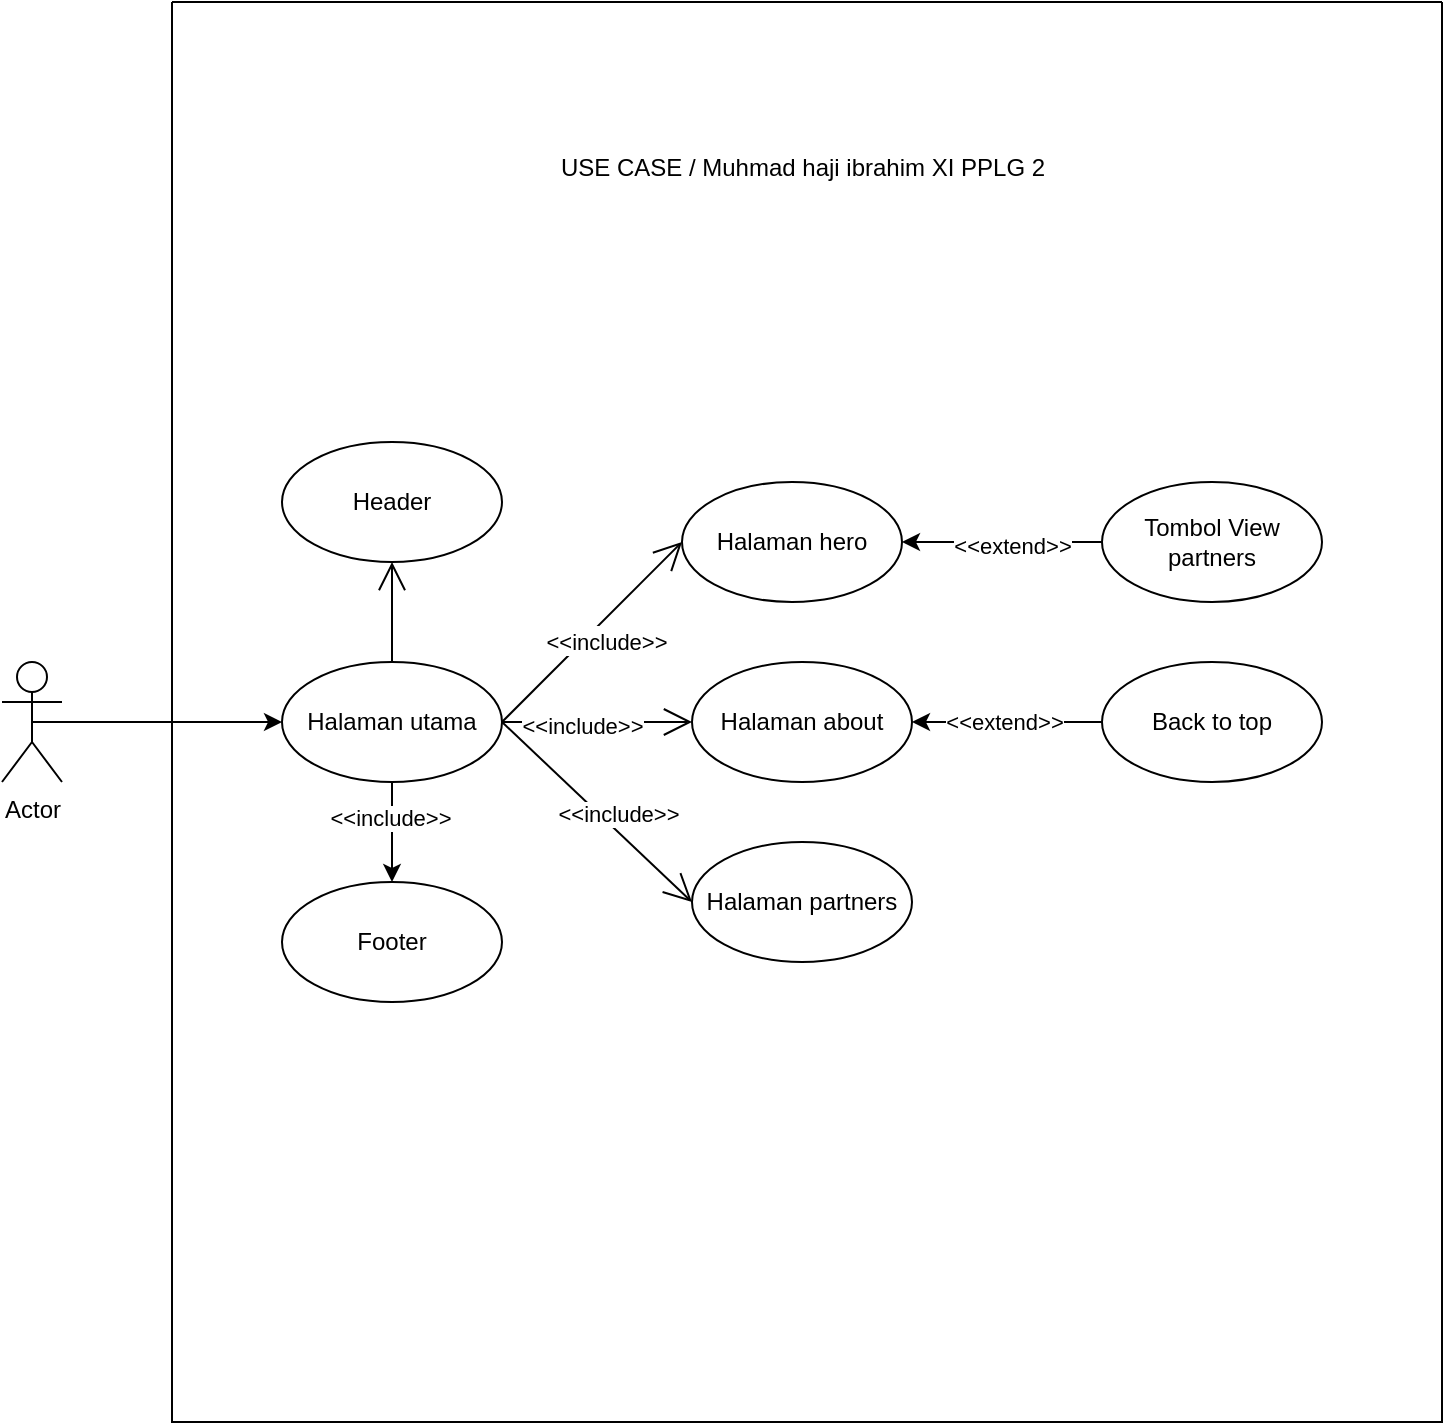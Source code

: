 <mxfile version="24.7.8">
  <diagram id="x3ncZKDRDkHWUwOJUucx" name="Page-1">
    <mxGraphModel dx="1167" dy="1720" grid="1" gridSize="10" guides="1" tooltips="1" connect="1" arrows="1" fold="1" page="1" pageScale="1" pageWidth="850" pageHeight="1100" math="0" shadow="0">
      <root>
        <mxCell id="0" />
        <mxCell id="1" parent="0" />
        <mxCell id="5jR0ldrCE_uANBi2Xd0J-6" style="edgeStyle=orthogonalEdgeStyle;rounded=0;orthogonalLoop=1;jettySize=auto;html=1;exitX=0.5;exitY=0.5;exitDx=0;exitDy=0;exitPerimeter=0;entryX=0;entryY=0.5;entryDx=0;entryDy=0;" edge="1" parent="1" source="FQCfXmEY83gC5m7Gy5QT-9" target="5jR0ldrCE_uANBi2Xd0J-5">
          <mxGeometry relative="1" as="geometry" />
        </mxCell>
        <mxCell id="FQCfXmEY83gC5m7Gy5QT-9" value="Actor" style="shape=umlActor;verticalLabelPosition=bottom;verticalAlign=top;html=1;" parent="1" vertex="1">
          <mxGeometry x="80" y="240" width="30" height="60" as="geometry" />
        </mxCell>
        <mxCell id="5jR0ldrCE_uANBi2Xd0J-4" value="" style="swimlane;startSize=0;" vertex="1" parent="1">
          <mxGeometry x="165" y="-90" width="635" height="710" as="geometry" />
        </mxCell>
        <mxCell id="5jR0ldrCE_uANBi2Xd0J-10" style="edgeStyle=orthogonalEdgeStyle;rounded=0;orthogonalLoop=1;jettySize=auto;html=1;" edge="1" parent="5jR0ldrCE_uANBi2Xd0J-4" source="5jR0ldrCE_uANBi2Xd0J-5" target="5jR0ldrCE_uANBi2Xd0J-9">
          <mxGeometry relative="1" as="geometry" />
        </mxCell>
        <mxCell id="5jR0ldrCE_uANBi2Xd0J-11" value="&amp;lt;&amp;lt;include&amp;gt;&amp;gt;" style="edgeLabel;html=1;align=center;verticalAlign=middle;resizable=0;points=[];" vertex="1" connectable="0" parent="5jR0ldrCE_uANBi2Xd0J-10">
          <mxGeometry x="-0.278" y="-1" relative="1" as="geometry">
            <mxPoint as="offset" />
          </mxGeometry>
        </mxCell>
        <mxCell id="5jR0ldrCE_uANBi2Xd0J-5" value="Halaman utama" style="ellipse;whiteSpace=wrap;html=1;" vertex="1" parent="5jR0ldrCE_uANBi2Xd0J-4">
          <mxGeometry x="55" y="330" width="110" height="60" as="geometry" />
        </mxCell>
        <mxCell id="5jR0ldrCE_uANBi2Xd0J-9" value="Footer" style="ellipse;whiteSpace=wrap;html=1;" vertex="1" parent="5jR0ldrCE_uANBi2Xd0J-4">
          <mxGeometry x="55" y="440" width="110" height="60" as="geometry" />
        </mxCell>
        <mxCell id="5jR0ldrCE_uANBi2Xd0J-13" value="Halaman hero" style="ellipse;whiteSpace=wrap;html=1;" vertex="1" parent="5jR0ldrCE_uANBi2Xd0J-4">
          <mxGeometry x="255" y="240" width="110" height="60" as="geometry" />
        </mxCell>
        <mxCell id="5jR0ldrCE_uANBi2Xd0J-14" value="Halaman about" style="ellipse;whiteSpace=wrap;html=1;" vertex="1" parent="5jR0ldrCE_uANBi2Xd0J-4">
          <mxGeometry x="260" y="330" width="110" height="60" as="geometry" />
        </mxCell>
        <mxCell id="5jR0ldrCE_uANBi2Xd0J-15" value="Halaman partners" style="ellipse;whiteSpace=wrap;html=1;" vertex="1" parent="5jR0ldrCE_uANBi2Xd0J-4">
          <mxGeometry x="260" y="420" width="110" height="60" as="geometry" />
        </mxCell>
        <mxCell id="5jR0ldrCE_uANBi2Xd0J-17" value="" style="endArrow=open;endFill=1;endSize=12;html=1;rounded=0;exitX=1;exitY=0.5;exitDx=0;exitDy=0;entryX=0;entryY=0.5;entryDx=0;entryDy=0;" edge="1" parent="5jR0ldrCE_uANBi2Xd0J-4" source="5jR0ldrCE_uANBi2Xd0J-5" target="5jR0ldrCE_uANBi2Xd0J-13">
          <mxGeometry width="160" relative="1" as="geometry">
            <mxPoint x="170" y="170" as="sourcePoint" />
            <mxPoint x="330" y="170" as="targetPoint" />
          </mxGeometry>
        </mxCell>
        <mxCell id="5jR0ldrCE_uANBi2Xd0J-20" value="Text" style="edgeLabel;html=1;align=center;verticalAlign=middle;resizable=0;points=[];" vertex="1" connectable="0" parent="5jR0ldrCE_uANBi2Xd0J-17">
          <mxGeometry x="-0.006" y="-4" relative="1" as="geometry">
            <mxPoint as="offset" />
          </mxGeometry>
        </mxCell>
        <mxCell id="5jR0ldrCE_uANBi2Xd0J-22" value="&amp;lt;&amp;lt;include&amp;gt;&amp;gt;" style="edgeLabel;html=1;align=center;verticalAlign=middle;resizable=0;points=[];" vertex="1" connectable="0" parent="5jR0ldrCE_uANBi2Xd0J-17">
          <mxGeometry x="0.017" y="-8" relative="1" as="geometry">
            <mxPoint as="offset" />
          </mxGeometry>
        </mxCell>
        <mxCell id="5jR0ldrCE_uANBi2Xd0J-18" value="" style="endArrow=open;endFill=1;endSize=12;html=1;rounded=0;exitX=1;exitY=0.5;exitDx=0;exitDy=0;entryX=0;entryY=0.5;entryDx=0;entryDy=0;" edge="1" parent="5jR0ldrCE_uANBi2Xd0J-4" source="5jR0ldrCE_uANBi2Xd0J-5" target="5jR0ldrCE_uANBi2Xd0J-14">
          <mxGeometry width="160" relative="1" as="geometry">
            <mxPoint x="170" y="170" as="sourcePoint" />
            <mxPoint x="330" y="170" as="targetPoint" />
          </mxGeometry>
        </mxCell>
        <mxCell id="5jR0ldrCE_uANBi2Xd0J-23" value="&amp;lt;&amp;lt;include&amp;gt;&amp;gt;" style="edgeLabel;html=1;align=center;verticalAlign=middle;resizable=0;points=[];" vertex="1" connectable="0" parent="5jR0ldrCE_uANBi2Xd0J-18">
          <mxGeometry x="-0.162" y="-2" relative="1" as="geometry">
            <mxPoint as="offset" />
          </mxGeometry>
        </mxCell>
        <mxCell id="5jR0ldrCE_uANBi2Xd0J-19" value="" style="endArrow=open;endFill=1;endSize=12;html=1;rounded=0;exitX=1;exitY=0.5;exitDx=0;exitDy=0;entryX=0;entryY=0.5;entryDx=0;entryDy=0;" edge="1" parent="5jR0ldrCE_uANBi2Xd0J-4" source="5jR0ldrCE_uANBi2Xd0J-5" target="5jR0ldrCE_uANBi2Xd0J-15">
          <mxGeometry width="160" relative="1" as="geometry">
            <mxPoint x="170" y="170" as="sourcePoint" />
            <mxPoint x="330" y="170" as="targetPoint" />
          </mxGeometry>
        </mxCell>
        <mxCell id="5jR0ldrCE_uANBi2Xd0J-24" value="&amp;lt;&amp;lt;include&amp;gt;&amp;gt;" style="edgeLabel;html=1;align=center;verticalAlign=middle;resizable=0;points=[];" vertex="1" connectable="0" parent="5jR0ldrCE_uANBi2Xd0J-19">
          <mxGeometry x="0.023" relative="1" as="geometry">
            <mxPoint x="9" as="offset" />
          </mxGeometry>
        </mxCell>
        <mxCell id="5jR0ldrCE_uANBi2Xd0J-26" value="Header" style="ellipse;whiteSpace=wrap;html=1;" vertex="1" parent="5jR0ldrCE_uANBi2Xd0J-4">
          <mxGeometry x="55" y="220" width="110" height="60" as="geometry" />
        </mxCell>
        <mxCell id="5jR0ldrCE_uANBi2Xd0J-28" value="" style="endArrow=open;endFill=1;endSize=12;html=1;rounded=0;exitX=0.5;exitY=0;exitDx=0;exitDy=0;entryX=0.5;entryY=1;entryDx=0;entryDy=0;" edge="1" parent="5jR0ldrCE_uANBi2Xd0J-4" source="5jR0ldrCE_uANBi2Xd0J-5" target="5jR0ldrCE_uANBi2Xd0J-26">
          <mxGeometry width="160" relative="1" as="geometry">
            <mxPoint x="170" y="170" as="sourcePoint" />
            <mxPoint x="330" y="170" as="targetPoint" />
          </mxGeometry>
        </mxCell>
        <mxCell id="5jR0ldrCE_uANBi2Xd0J-30" style="edgeStyle=orthogonalEdgeStyle;rounded=0;orthogonalLoop=1;jettySize=auto;html=1;entryX=1;entryY=0.5;entryDx=0;entryDy=0;" edge="1" parent="5jR0ldrCE_uANBi2Xd0J-4" source="5jR0ldrCE_uANBi2Xd0J-29" target="5jR0ldrCE_uANBi2Xd0J-13">
          <mxGeometry relative="1" as="geometry" />
        </mxCell>
        <mxCell id="5jR0ldrCE_uANBi2Xd0J-31" value="&amp;lt;&amp;lt;extend&amp;gt;&amp;gt;" style="edgeLabel;html=1;align=center;verticalAlign=middle;resizable=0;points=[];" vertex="1" connectable="0" parent="5jR0ldrCE_uANBi2Xd0J-30">
          <mxGeometry x="-0.103" y="2" relative="1" as="geometry">
            <mxPoint as="offset" />
          </mxGeometry>
        </mxCell>
        <mxCell id="5jR0ldrCE_uANBi2Xd0J-29" value="&lt;div&gt;Tombol View &lt;br&gt;&lt;/div&gt;&lt;div&gt;partners&lt;br&gt;&lt;/div&gt;" style="ellipse;whiteSpace=wrap;html=1;" vertex="1" parent="5jR0ldrCE_uANBi2Xd0J-4">
          <mxGeometry x="465" y="240" width="110" height="60" as="geometry" />
        </mxCell>
        <mxCell id="5jR0ldrCE_uANBi2Xd0J-32" value="Back to top" style="ellipse;whiteSpace=wrap;html=1;" vertex="1" parent="5jR0ldrCE_uANBi2Xd0J-4">
          <mxGeometry x="465" y="330" width="110" height="60" as="geometry" />
        </mxCell>
        <mxCell id="5jR0ldrCE_uANBi2Xd0J-33" style="edgeStyle=orthogonalEdgeStyle;rounded=0;orthogonalLoop=1;jettySize=auto;html=1;entryX=1;entryY=0.5;entryDx=0;entryDy=0;" edge="1" parent="5jR0ldrCE_uANBi2Xd0J-4" source="5jR0ldrCE_uANBi2Xd0J-32" target="5jR0ldrCE_uANBi2Xd0J-14">
          <mxGeometry relative="1" as="geometry">
            <mxPoint x="366" y="370" as="targetPoint" />
          </mxGeometry>
        </mxCell>
        <mxCell id="5jR0ldrCE_uANBi2Xd0J-34" value="&amp;lt;&amp;lt;extend&amp;gt;&amp;gt;" style="edgeLabel;html=1;align=center;verticalAlign=middle;resizable=0;points=[];" vertex="1" connectable="0" parent="5jR0ldrCE_uANBi2Xd0J-33">
          <mxGeometry x="0.036" relative="1" as="geometry">
            <mxPoint as="offset" />
          </mxGeometry>
        </mxCell>
        <mxCell id="5jR0ldrCE_uANBi2Xd0J-35" value="USE CASE / Muhmad haji ibrahim XI PPLG 2" style="text;html=1;align=center;verticalAlign=middle;resizable=0;points=[];autosize=1;strokeColor=none;fillColor=none;" vertex="1" parent="1">
          <mxGeometry x="350" y="-22" width="260" height="30" as="geometry" />
        </mxCell>
      </root>
    </mxGraphModel>
  </diagram>
</mxfile>
